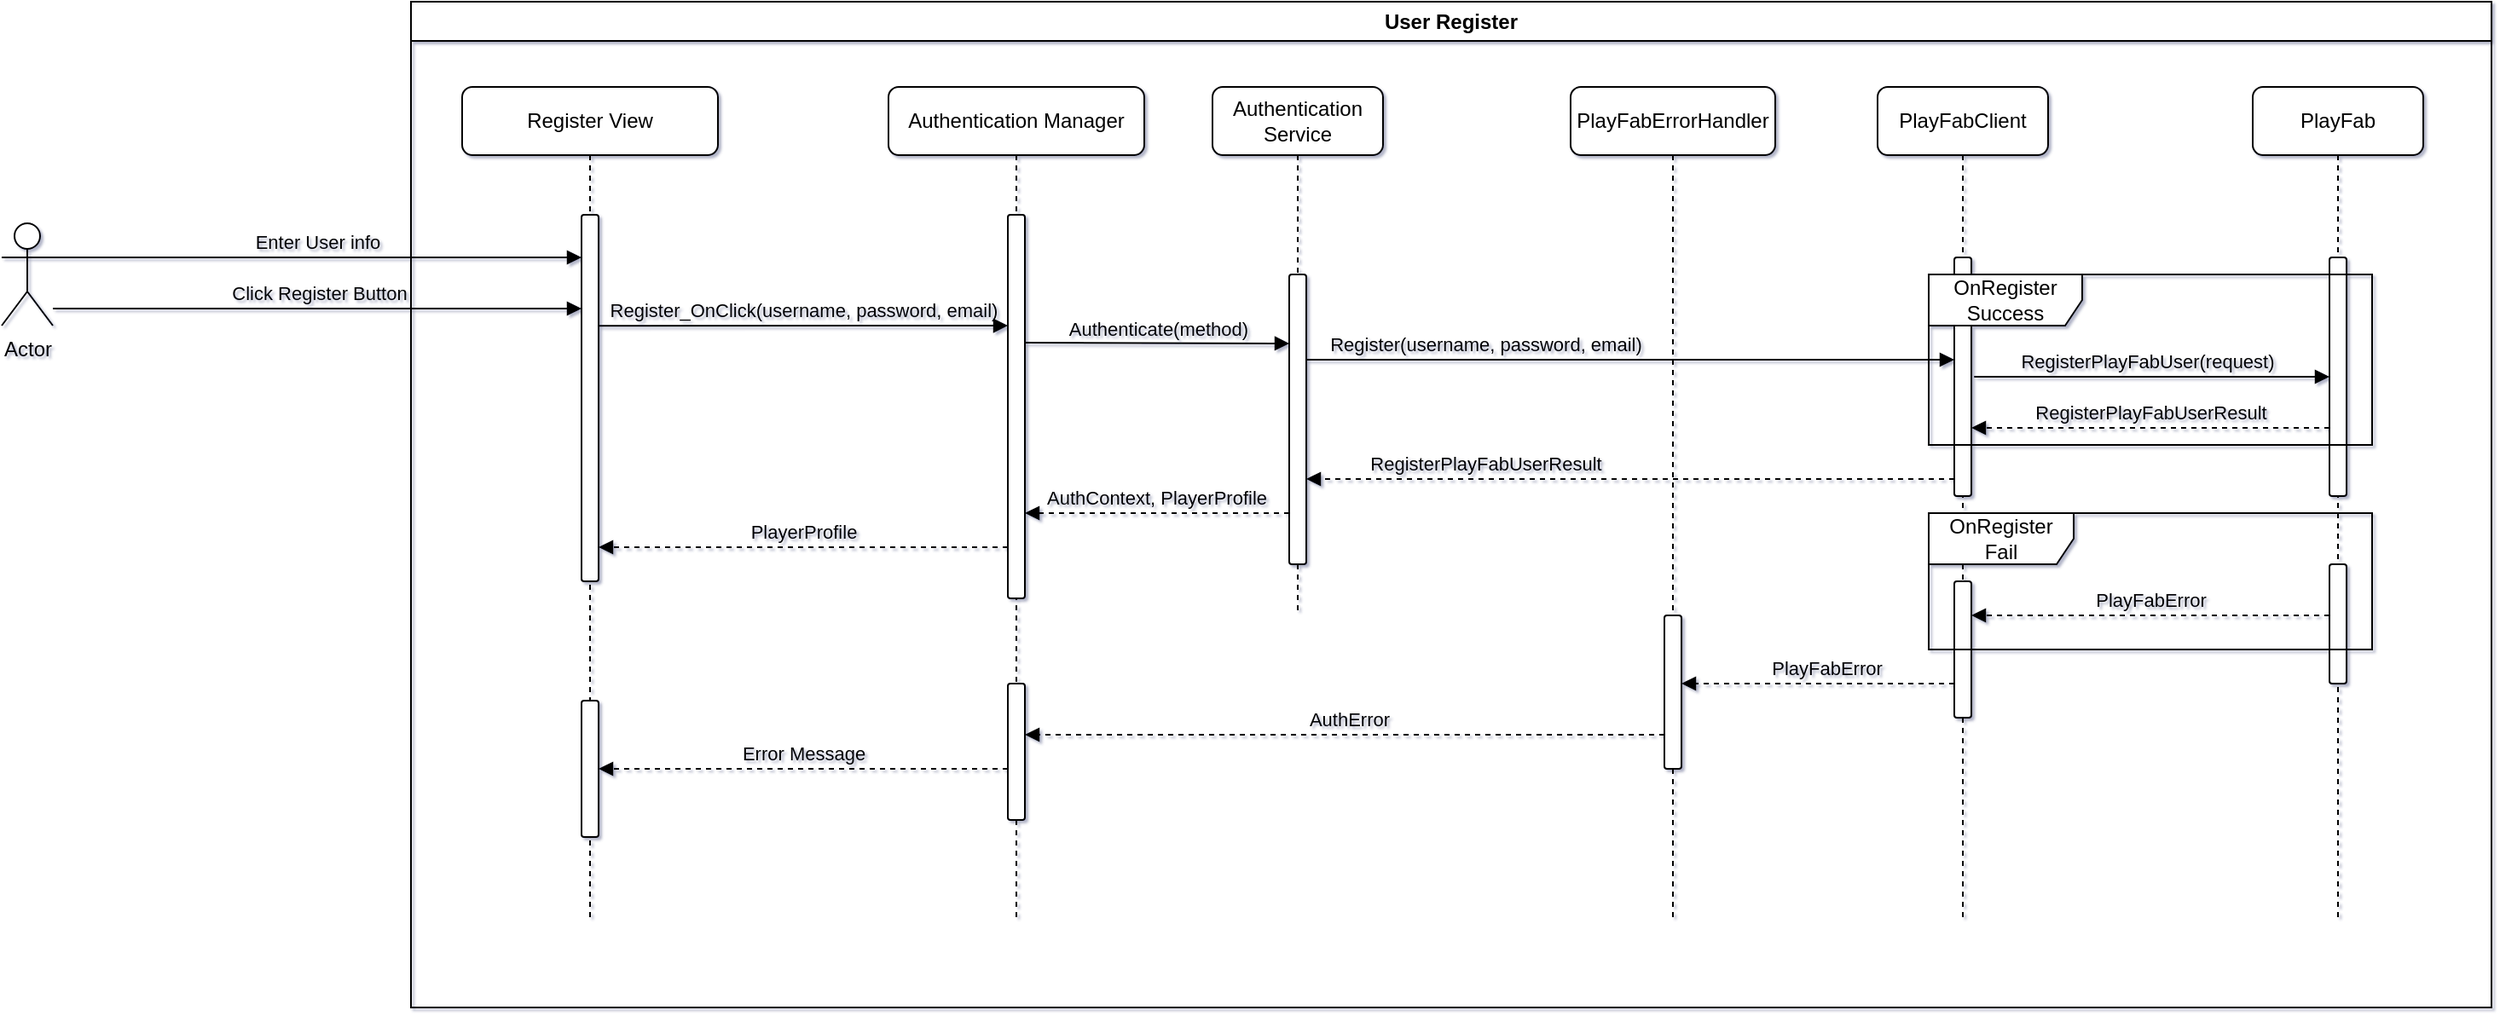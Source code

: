 <mxfile version="24.4.13" type="device" pages="3">
  <diagram id="C5RBs43oDa-KdzZeNtuy" name="Register">
    <mxGraphModel dx="2331" dy="1182" grid="1" gridSize="10" guides="1" tooltips="1" connect="1" arrows="1" fold="1" page="0" pageScale="1" pageWidth="827" pageHeight="1169" background="none" math="0" shadow="1">
      <root>
        <mxCell id="WIyWlLk6GJQsqaUBKTNV-0" />
        <mxCell id="WIyWlLk6GJQsqaUBKTNV-1" parent="WIyWlLk6GJQsqaUBKTNV-0" />
        <mxCell id="eWLW0DKjANRu85NP3hEd-13" value="Register View" style="shape=umlLifeline;perimeter=lifelinePerimeter;whiteSpace=wrap;html=1;container=0;dropTarget=0;collapsible=0;recursiveResize=0;outlineConnect=0;portConstraint=eastwest;newEdgeStyle={&quot;edgeStyle&quot;:&quot;elbowEdgeStyle&quot;,&quot;elbow&quot;:&quot;vertical&quot;,&quot;curved&quot;:0,&quot;rounded&quot;:0};labelBackgroundColor=none;rounded=1;glass=0;" parent="WIyWlLk6GJQsqaUBKTNV-1" vertex="1">
          <mxGeometry x="-310" y="30" width="150" height="490" as="geometry" />
        </mxCell>
        <mxCell id="eWLW0DKjANRu85NP3hEd-14" value="" style="html=1;points=[];perimeter=orthogonalPerimeter;outlineConnect=0;targetShapes=umlLifeline;portConstraint=eastwest;newEdgeStyle={&quot;edgeStyle&quot;:&quot;elbowEdgeStyle&quot;,&quot;elbow&quot;:&quot;vertical&quot;,&quot;curved&quot;:0,&quot;rounded&quot;:0};labelBackgroundColor=none;rounded=1;" parent="eWLW0DKjANRu85NP3hEd-13" vertex="1">
          <mxGeometry x="70" y="75" width="10" height="215" as="geometry" />
        </mxCell>
        <mxCell id="6FJY7qTMQ1HYPNhJQEil-0" value="User Register" style="swimlane;whiteSpace=wrap;html=1;" parent="WIyWlLk6GJQsqaUBKTNV-1" vertex="1">
          <mxGeometry x="-340" y="-20" width="1220" height="590" as="geometry" />
        </mxCell>
        <mxCell id="6FJY7qTMQ1HYPNhJQEil-6" value="Click Register Button" style="html=1;verticalAlign=bottom;endArrow=block;edgeStyle=elbowEdgeStyle;elbow=vertical;curved=0;rounded=1;labelBackgroundColor=none;fontColor=default;" parent="6FJY7qTMQ1HYPNhJQEil-0" source="6FJY7qTMQ1HYPNhJQEil-1" edge="1">
          <mxGeometry relative="1" as="geometry">
            <mxPoint x="-50" y="180" as="sourcePoint" />
            <Array as="points">
              <mxPoint x="110" y="180" />
            </Array>
            <mxPoint x="100" y="180.59" as="targetPoint" />
          </mxGeometry>
        </mxCell>
        <mxCell id="6FJY7qTMQ1HYPNhJQEil-7" value="Enter User info" style="html=1;verticalAlign=bottom;endArrow=block;edgeStyle=elbowEdgeStyle;elbow=vertical;curved=0;rounded=1;labelBackgroundColor=none;fontColor=default;exitX=1;exitY=0.333;exitDx=0;exitDy=0;exitPerimeter=0;" parent="6FJY7qTMQ1HYPNhJQEil-0" source="6FJY7qTMQ1HYPNhJQEil-1" edge="1">
          <mxGeometry relative="1" as="geometry">
            <mxPoint x="-190" y="151" as="sourcePoint" />
            <Array as="points">
              <mxPoint x="110" y="150" />
            </Array>
            <mxPoint x="100" y="150.59" as="targetPoint" />
          </mxGeometry>
        </mxCell>
        <mxCell id="eWLW0DKjANRu85NP3hEd-16" value="Register_OnClick(username, password, email)" style="html=1;verticalAlign=bottom;endArrow=block;edgeStyle=elbowEdgeStyle;elbow=vertical;curved=0;rounded=1;labelBackgroundColor=none;fontColor=default;" parent="6FJY7qTMQ1HYPNhJQEil-0" target="i07Y9Q9IVcWRk9iywD31-3" edge="1">
          <mxGeometry relative="1" as="geometry">
            <mxPoint x="110" y="190.12" as="sourcePoint" />
            <Array as="points" />
            <mxPoint x="330" y="190.12" as="targetPoint" />
          </mxGeometry>
        </mxCell>
        <mxCell id="eWLW0DKjANRu85NP3hEd-44" value="Error Message" style="html=1;verticalAlign=bottom;endArrow=block;edgeStyle=elbowEdgeStyle;elbow=vertical;curved=0;rounded=1;labelBackgroundColor=none;fontColor=default;dashed=1;" parent="6FJY7qTMQ1HYPNhJQEil-0" source="hauwbxo6wyQg0NGbvwxD-0" edge="1">
          <mxGeometry relative="1" as="geometry">
            <mxPoint x="330" y="450" as="sourcePoint" />
            <Array as="points" />
            <mxPoint x="110" y="450" as="targetPoint" />
            <mxPoint as="offset" />
          </mxGeometry>
        </mxCell>
        <mxCell id="eWLW0DKjANRu85NP3hEd-43" value="PlayerProfile" style="html=1;verticalAlign=bottom;endArrow=block;edgeStyle=elbowEdgeStyle;elbow=vertical;curved=0;rounded=1;labelBackgroundColor=none;fontColor=default;dashed=1;" parent="6FJY7qTMQ1HYPNhJQEil-0" source="i07Y9Q9IVcWRk9iywD31-3" edge="1">
          <mxGeometry relative="1" as="geometry">
            <mxPoint x="330" y="320" as="sourcePoint" />
            <Array as="points">
              <mxPoint x="200" y="320" />
            </Array>
            <mxPoint x="110" y="320.5" as="targetPoint" />
          </mxGeometry>
        </mxCell>
        <mxCell id="i07Y9Q9IVcWRk9iywD31-2" value="Authentication Manager" style="shape=umlLifeline;perimeter=lifelinePerimeter;whiteSpace=wrap;html=1;container=0;dropTarget=0;collapsible=0;recursiveResize=0;outlineConnect=0;portConstraint=eastwest;newEdgeStyle={&quot;edgeStyle&quot;:&quot;elbowEdgeStyle&quot;,&quot;elbow&quot;:&quot;vertical&quot;,&quot;curved&quot;:0,&quot;rounded&quot;:0};labelBackgroundColor=none;rounded=1;glass=0;" parent="6FJY7qTMQ1HYPNhJQEil-0" vertex="1">
          <mxGeometry x="280" y="50" width="150" height="490" as="geometry" />
        </mxCell>
        <mxCell id="i07Y9Q9IVcWRk9iywD31-3" value="" style="html=1;points=[];perimeter=orthogonalPerimeter;outlineConnect=0;targetShapes=umlLifeline;portConstraint=eastwest;newEdgeStyle={&quot;edgeStyle&quot;:&quot;elbowEdgeStyle&quot;,&quot;elbow&quot;:&quot;vertical&quot;,&quot;curved&quot;:0,&quot;rounded&quot;:0};labelBackgroundColor=none;rounded=1;" parent="i07Y9Q9IVcWRk9iywD31-2" vertex="1">
          <mxGeometry x="70" y="75" width="10" height="225" as="geometry" />
        </mxCell>
        <mxCell id="hauwbxo6wyQg0NGbvwxD-0" value="" style="html=1;points=[];perimeter=orthogonalPerimeter;outlineConnect=0;targetShapes=umlLifeline;portConstraint=eastwest;newEdgeStyle={&quot;edgeStyle&quot;:&quot;elbowEdgeStyle&quot;,&quot;elbow&quot;:&quot;vertical&quot;,&quot;curved&quot;:0,&quot;rounded&quot;:0};labelBackgroundColor=none;rounded=1;" vertex="1" parent="i07Y9Q9IVcWRk9iywD31-2">
          <mxGeometry x="70" y="350" width="10" height="80" as="geometry" />
        </mxCell>
        <mxCell id="i07Y9Q9IVcWRk9iywD31-6" value="Authentication Service" style="shape=umlLifeline;perimeter=lifelinePerimeter;whiteSpace=wrap;html=1;container=0;dropTarget=0;collapsible=0;recursiveResize=0;outlineConnect=0;portConstraint=eastwest;newEdgeStyle={&quot;edgeStyle&quot;:&quot;elbowEdgeStyle&quot;,&quot;elbow&quot;:&quot;vertical&quot;,&quot;curved&quot;:0,&quot;rounded&quot;:0};labelBackgroundColor=none;rounded=1;" parent="6FJY7qTMQ1HYPNhJQEil-0" vertex="1">
          <mxGeometry x="470" y="50" width="100" height="310" as="geometry" />
        </mxCell>
        <mxCell id="i07Y9Q9IVcWRk9iywD31-7" value="" style="html=1;points=[];perimeter=orthogonalPerimeter;outlineConnect=0;targetShapes=umlLifeline;portConstraint=eastwest;newEdgeStyle={&quot;edgeStyle&quot;:&quot;elbowEdgeStyle&quot;,&quot;elbow&quot;:&quot;vertical&quot;,&quot;curved&quot;:0,&quot;rounded&quot;:0};labelBackgroundColor=none;rounded=1;" parent="i07Y9Q9IVcWRk9iywD31-6" vertex="1">
          <mxGeometry x="45" y="110" width="10" height="170" as="geometry" />
        </mxCell>
        <mxCell id="i07Y9Q9IVcWRk9iywD31-10" value="AuthContext, PlayerProfile" style="html=1;verticalAlign=bottom;endArrow=block;edgeStyle=elbowEdgeStyle;elbow=vertical;curved=0;rounded=1;labelBackgroundColor=none;fontColor=default;dashed=1;" parent="6FJY7qTMQ1HYPNhJQEil-0" edge="1">
          <mxGeometry relative="1" as="geometry">
            <mxPoint x="515" y="300" as="sourcePoint" />
            <Array as="points">
              <mxPoint x="450" y="300" />
            </Array>
            <mxPoint x="360" y="300.5" as="targetPoint" />
          </mxGeometry>
        </mxCell>
        <mxCell id="eWLW0DKjANRu85NP3hEd-17" value="PlayFabClient" style="shape=umlLifeline;perimeter=lifelinePerimeter;whiteSpace=wrap;html=1;container=0;dropTarget=0;collapsible=0;recursiveResize=0;outlineConnect=0;portConstraint=eastwest;newEdgeStyle={&quot;edgeStyle&quot;:&quot;elbowEdgeStyle&quot;,&quot;elbow&quot;:&quot;vertical&quot;,&quot;curved&quot;:0,&quot;rounded&quot;:0};labelBackgroundColor=none;rounded=1;" parent="6FJY7qTMQ1HYPNhJQEil-0" vertex="1">
          <mxGeometry x="860" y="50" width="100" height="490" as="geometry" />
        </mxCell>
        <mxCell id="eWLW0DKjANRu85NP3hEd-18" value="" style="html=1;points=[];perimeter=orthogonalPerimeter;outlineConnect=0;targetShapes=umlLifeline;portConstraint=eastwest;newEdgeStyle={&quot;edgeStyle&quot;:&quot;elbowEdgeStyle&quot;,&quot;elbow&quot;:&quot;vertical&quot;,&quot;curved&quot;:0,&quot;rounded&quot;:0};labelBackgroundColor=none;rounded=1;" parent="eWLW0DKjANRu85NP3hEd-17" vertex="1">
          <mxGeometry x="45" y="100" width="10" height="140" as="geometry" />
        </mxCell>
        <mxCell id="hauwbxo6wyQg0NGbvwxD-3" value="" style="html=1;points=[];perimeter=orthogonalPerimeter;outlineConnect=0;targetShapes=umlLifeline;portConstraint=eastwest;newEdgeStyle={&quot;edgeStyle&quot;:&quot;elbowEdgeStyle&quot;,&quot;elbow&quot;:&quot;vertical&quot;,&quot;curved&quot;:0,&quot;rounded&quot;:0};labelBackgroundColor=none;rounded=1;" vertex="1" parent="eWLW0DKjANRu85NP3hEd-17">
          <mxGeometry x="45" y="290" width="10" height="80" as="geometry" />
        </mxCell>
        <mxCell id="eWLW0DKjANRu85NP3hEd-21" value="PlayFab" style="shape=umlLifeline;perimeter=lifelinePerimeter;whiteSpace=wrap;html=1;container=0;dropTarget=0;collapsible=0;recursiveResize=0;outlineConnect=0;portConstraint=eastwest;newEdgeStyle={&quot;edgeStyle&quot;:&quot;elbowEdgeStyle&quot;,&quot;elbow&quot;:&quot;vertical&quot;,&quot;curved&quot;:0,&quot;rounded&quot;:0};labelBackgroundColor=none;rounded=1;" parent="6FJY7qTMQ1HYPNhJQEil-0" vertex="1">
          <mxGeometry x="1080" y="50" width="100" height="490" as="geometry" />
        </mxCell>
        <mxCell id="eWLW0DKjANRu85NP3hEd-22" value="" style="html=1;points=[];perimeter=orthogonalPerimeter;outlineConnect=0;targetShapes=umlLifeline;portConstraint=eastwest;newEdgeStyle={&quot;edgeStyle&quot;:&quot;elbowEdgeStyle&quot;,&quot;elbow&quot;:&quot;vertical&quot;,&quot;curved&quot;:0,&quot;rounded&quot;:0};labelBackgroundColor=none;rounded=1;" parent="eWLW0DKjANRu85NP3hEd-21" vertex="1">
          <mxGeometry x="45" y="100" width="10" height="140" as="geometry" />
        </mxCell>
        <mxCell id="hauwbxo6wyQg0NGbvwxD-4" value="" style="html=1;points=[];perimeter=orthogonalPerimeter;outlineConnect=0;targetShapes=umlLifeline;portConstraint=eastwest;newEdgeStyle={&quot;edgeStyle&quot;:&quot;elbowEdgeStyle&quot;,&quot;elbow&quot;:&quot;vertical&quot;,&quot;curved&quot;:0,&quot;rounded&quot;:0};labelBackgroundColor=none;rounded=1;" vertex="1" parent="eWLW0DKjANRu85NP3hEd-21">
          <mxGeometry x="45" y="280" width="10" height="70" as="geometry" />
        </mxCell>
        <mxCell id="eWLW0DKjANRu85NP3hEd-23" value="RegisterPlayFabUser(request)" style="html=1;verticalAlign=bottom;endArrow=block;edgeStyle=elbowEdgeStyle;elbow=vertical;curved=0;rounded=1;labelBackgroundColor=none;fontColor=default;" parent="6FJY7qTMQ1HYPNhJQEil-0" target="eWLW0DKjANRu85NP3hEd-22" edge="1">
          <mxGeometry relative="1" as="geometry">
            <mxPoint x="920" y="220" as="sourcePoint" />
            <Array as="points">
              <mxPoint x="915" y="220" />
            </Array>
            <mxPoint x="1110" y="219.5" as="targetPoint" />
          </mxGeometry>
        </mxCell>
        <mxCell id="eWLW0DKjANRu85NP3hEd-25" value="OnRegister Success" style="shape=umlFrame;whiteSpace=wrap;html=1;pointerEvents=0;labelBackgroundColor=none;rounded=1;width=90;height=30;" parent="6FJY7qTMQ1HYPNhJQEil-0" vertex="1">
          <mxGeometry x="890" y="160" width="260" height="100" as="geometry" />
        </mxCell>
        <mxCell id="eWLW0DKjANRu85NP3hEd-27" value="RegisterPlayFabUserResult" style="html=1;verticalAlign=bottom;endArrow=block;edgeStyle=elbowEdgeStyle;elbow=vertical;curved=0;rounded=1;labelBackgroundColor=none;fontColor=default;dashed=1;" parent="6FJY7qTMQ1HYPNhJQEil-0" edge="1">
          <mxGeometry relative="1" as="geometry">
            <mxPoint x="1125" y="250" as="sourcePoint" />
            <Array as="points" />
            <mxPoint x="915" y="250" as="targetPoint" />
            <mxPoint as="offset" />
          </mxGeometry>
        </mxCell>
        <mxCell id="eWLW0DKjANRu85NP3hEd-29" value="PlayFabErrorHandler" style="shape=umlLifeline;perimeter=lifelinePerimeter;whiteSpace=wrap;html=1;container=0;dropTarget=0;collapsible=0;recursiveResize=0;outlineConnect=0;portConstraint=eastwest;newEdgeStyle={&quot;edgeStyle&quot;:&quot;elbowEdgeStyle&quot;,&quot;elbow&quot;:&quot;vertical&quot;,&quot;curved&quot;:0,&quot;rounded&quot;:0};labelBackgroundColor=none;rounded=1;" parent="6FJY7qTMQ1HYPNhJQEil-0" vertex="1">
          <mxGeometry x="680" y="50" width="120" height="490" as="geometry" />
        </mxCell>
        <mxCell id="eWLW0DKjANRu85NP3hEd-37" value="" style="html=1;points=[];perimeter=orthogonalPerimeter;outlineConnect=0;targetShapes=umlLifeline;portConstraint=eastwest;newEdgeStyle={&quot;edgeStyle&quot;:&quot;elbowEdgeStyle&quot;,&quot;elbow&quot;:&quot;vertical&quot;,&quot;curved&quot;:0,&quot;rounded&quot;:0};labelBackgroundColor=none;rounded=1;" parent="eWLW0DKjANRu85NP3hEd-29" vertex="1">
          <mxGeometry x="55" y="310" width="10" height="90" as="geometry" />
        </mxCell>
        <mxCell id="eWLW0DKjANRu85NP3hEd-32" value="PlayFabError" style="html=1;verticalAlign=bottom;endArrow=block;edgeStyle=elbowEdgeStyle;elbow=vertical;curved=0;rounded=1;labelBackgroundColor=none;fontColor=default;dashed=1;" parent="6FJY7qTMQ1HYPNhJQEil-0" edge="1">
          <mxGeometry relative="1" as="geometry">
            <mxPoint x="1125" y="360" as="sourcePoint" />
            <Array as="points" />
            <mxPoint x="915" y="360" as="targetPoint" />
            <mxPoint as="offset" />
          </mxGeometry>
        </mxCell>
        <mxCell id="eWLW0DKjANRu85NP3hEd-34" value="PlayFabError" style="html=1;verticalAlign=bottom;endArrow=block;edgeStyle=elbowEdgeStyle;elbow=vertical;curved=0;rounded=1;labelBackgroundColor=none;fontColor=default;dashed=1;" parent="6FJY7qTMQ1HYPNhJQEil-0" edge="1">
          <mxGeometry x="-0.062" relative="1" as="geometry">
            <mxPoint x="905" y="400" as="sourcePoint" />
            <Array as="points">
              <mxPoint x="830" y="400" />
            </Array>
            <mxPoint x="745" y="400" as="targetPoint" />
            <mxPoint as="offset" />
          </mxGeometry>
        </mxCell>
        <mxCell id="eWLW0DKjANRu85NP3hEd-35" value="AuthError" style="html=1;verticalAlign=bottom;endArrow=block;edgeStyle=elbowEdgeStyle;elbow=vertical;curved=0;rounded=1;labelBackgroundColor=none;fontColor=default;dashed=1;" parent="6FJY7qTMQ1HYPNhJQEil-0" source="eWLW0DKjANRu85NP3hEd-37" target="hauwbxo6wyQg0NGbvwxD-0" edge="1">
          <mxGeometry x="-0.013" relative="1" as="geometry">
            <mxPoint x="665" y="430" as="sourcePoint" />
            <Array as="points">
              <mxPoint x="550" y="430" />
            </Array>
            <mxPoint x="380" y="440" as="targetPoint" />
            <mxPoint as="offset" />
          </mxGeometry>
        </mxCell>
        <mxCell id="eWLW0DKjANRu85NP3hEd-36" value="RegisterPlayFabUserResult" style="html=1;verticalAlign=bottom;endArrow=block;edgeStyle=elbowEdgeStyle;elbow=vertical;curved=0;rounded=1;labelBackgroundColor=none;fontColor=default;dashed=1;" parent="6FJY7qTMQ1HYPNhJQEil-0" source="eWLW0DKjANRu85NP3hEd-18" edge="1">
          <mxGeometry x="0.447" relative="1" as="geometry">
            <mxPoint x="835" y="280" as="sourcePoint" />
            <Array as="points" />
            <mxPoint x="525" y="280" as="targetPoint" />
            <mxPoint as="offset" />
          </mxGeometry>
        </mxCell>
        <mxCell id="eWLW0DKjANRu85NP3hEd-41" value="OnRegister Fail" style="shape=umlFrame;whiteSpace=wrap;html=1;pointerEvents=0;labelBackgroundColor=none;rounded=1;width=85;height=30;" parent="6FJY7qTMQ1HYPNhJQEil-0" vertex="1">
          <mxGeometry x="890" y="300" width="260" height="80" as="geometry" />
        </mxCell>
        <mxCell id="i07Y9Q9IVcWRk9iywD31-8" value="Authenticate(method&lt;span style=&quot;background-color: initial;&quot;&gt;)&lt;/span&gt;" style="html=1;verticalAlign=bottom;endArrow=block;edgeStyle=elbowEdgeStyle;elbow=vertical;curved=0;rounded=1;labelBackgroundColor=none;fontColor=default;" parent="6FJY7qTMQ1HYPNhJQEil-0" edge="1">
          <mxGeometry relative="1" as="geometry">
            <mxPoint x="360" y="200" as="sourcePoint" />
            <Array as="points">
              <mxPoint x="440" y="200.5" />
            </Array>
            <mxPoint x="515" y="200" as="targetPoint" />
          </mxGeometry>
        </mxCell>
        <mxCell id="eWLW0DKjANRu85NP3hEd-20" value="Register(username, password, email&lt;span style=&quot;background-color: initial;&quot;&gt;)&lt;/span&gt;" style="html=1;verticalAlign=bottom;endArrow=block;edgeStyle=elbowEdgeStyle;elbow=vertical;curved=0;rounded=1;labelBackgroundColor=none;fontColor=default;jumpStyle=none;" parent="6FJY7qTMQ1HYPNhJQEil-0" edge="1">
          <mxGeometry x="-0.447" relative="1" as="geometry">
            <mxPoint x="525" y="210" as="sourcePoint" />
            <Array as="points">
              <mxPoint x="600" y="210" />
            </Array>
            <mxPoint x="905" y="210" as="targetPoint" />
            <mxPoint as="offset" />
          </mxGeometry>
        </mxCell>
        <mxCell id="PeBvlrWkLu78yxdczTj9-2" value="" style="html=1;points=[];perimeter=orthogonalPerimeter;outlineConnect=0;targetShapes=umlLifeline;portConstraint=eastwest;newEdgeStyle={&quot;edgeStyle&quot;:&quot;elbowEdgeStyle&quot;,&quot;elbow&quot;:&quot;vertical&quot;,&quot;curved&quot;:0,&quot;rounded&quot;:0};labelBackgroundColor=none;rounded=1;" parent="6FJY7qTMQ1HYPNhJQEil-0" vertex="1">
          <mxGeometry x="100" y="410" width="10" height="80" as="geometry" />
        </mxCell>
        <mxCell id="6FJY7qTMQ1HYPNhJQEil-1" value="Actor" style="shape=umlActor;verticalLabelPosition=bottom;verticalAlign=top;html=1;outlineConnect=0;" parent="WIyWlLk6GJQsqaUBKTNV-1" vertex="1">
          <mxGeometry x="-580" y="110" width="30" height="60" as="geometry" />
        </mxCell>
      </root>
    </mxGraphModel>
  </diagram>
  <diagram id="2zPq-JnPETkkiSN4lSlv" name="Login">
    <mxGraphModel dx="2151" dy="1765" grid="1" gridSize="10" guides="1" tooltips="1" connect="1" arrows="1" fold="1" page="1" pageScale="1" pageWidth="850" pageHeight="1100" math="0" shadow="1">
      <root>
        <mxCell id="0" />
        <mxCell id="1" parent="0" />
        <mxCell id="9pFvlmLkTShVl_0i6Fsn-1" value="Authentication Manager" style="shape=umlLifeline;perimeter=lifelinePerimeter;whiteSpace=wrap;html=1;container=0;dropTarget=0;collapsible=0;recursiveResize=0;outlineConnect=0;portConstraint=eastwest;newEdgeStyle={&quot;edgeStyle&quot;:&quot;elbowEdgeStyle&quot;,&quot;elbow&quot;:&quot;vertical&quot;,&quot;curved&quot;:0,&quot;rounded&quot;:0};labelBackgroundColor=none;rounded=1;glass=0;" parent="1" vertex="1">
          <mxGeometry x="-80" y="30" width="150" height="490" as="geometry" />
        </mxCell>
        <mxCell id="9pFvlmLkTShVl_0i6Fsn-2" value="" style="html=1;points=[];perimeter=orthogonalPerimeter;outlineConnect=0;targetShapes=umlLifeline;portConstraint=eastwest;newEdgeStyle={&quot;edgeStyle&quot;:&quot;elbowEdgeStyle&quot;,&quot;elbow&quot;:&quot;vertical&quot;,&quot;curved&quot;:0,&quot;rounded&quot;:0};labelBackgroundColor=none;rounded=1;" parent="9pFvlmLkTShVl_0i6Fsn-1" vertex="1">
          <mxGeometry x="70" y="110" width="10" height="60" as="geometry" />
        </mxCell>
        <mxCell id="rTRFzyeFK-QftKqD75oZ-7" value="" style="html=1;points=[];perimeter=orthogonalPerimeter;outlineConnect=0;targetShapes=umlLifeline;portConstraint=eastwest;newEdgeStyle={&quot;edgeStyle&quot;:&quot;elbowEdgeStyle&quot;,&quot;elbow&quot;:&quot;vertical&quot;,&quot;curved&quot;:0,&quot;rounded&quot;:0};labelBackgroundColor=none;rounded=1;" vertex="1" parent="9pFvlmLkTShVl_0i6Fsn-1">
          <mxGeometry x="70" y="370" width="10" height="60" as="geometry" />
        </mxCell>
        <mxCell id="9pFvlmLkTShVl_0i6Fsn-3" value="Authentication Service" style="shape=umlLifeline;perimeter=lifelinePerimeter;whiteSpace=wrap;html=1;container=0;dropTarget=0;collapsible=0;recursiveResize=0;outlineConnect=0;portConstraint=eastwest;newEdgeStyle={&quot;edgeStyle&quot;:&quot;elbowEdgeStyle&quot;,&quot;elbow&quot;:&quot;vertical&quot;,&quot;curved&quot;:0,&quot;rounded&quot;:0};labelBackgroundColor=none;rounded=1;" parent="1" vertex="1">
          <mxGeometry x="110" y="30" width="100" height="310" as="geometry" />
        </mxCell>
        <mxCell id="9pFvlmLkTShVl_0i6Fsn-4" value="" style="html=1;points=[];perimeter=orthogonalPerimeter;outlineConnect=0;targetShapes=umlLifeline;portConstraint=eastwest;newEdgeStyle={&quot;edgeStyle&quot;:&quot;elbowEdgeStyle&quot;,&quot;elbow&quot;:&quot;vertical&quot;,&quot;curved&quot;:0,&quot;rounded&quot;:0};labelBackgroundColor=none;rounded=1;" parent="9pFvlmLkTShVl_0i6Fsn-3" vertex="1">
          <mxGeometry x="45" y="130" width="10" height="50" as="geometry" />
        </mxCell>
        <mxCell id="rTRFzyeFK-QftKqD75oZ-9" value="" style="html=1;points=[];perimeter=orthogonalPerimeter;outlineConnect=0;targetShapes=umlLifeline;portConstraint=eastwest;newEdgeStyle={&quot;edgeStyle&quot;:&quot;elbowEdgeStyle&quot;,&quot;elbow&quot;:&quot;vertical&quot;,&quot;curved&quot;:0,&quot;rounded&quot;:0};labelBackgroundColor=none;rounded=1;" vertex="1" parent="9pFvlmLkTShVl_0i6Fsn-3">
          <mxGeometry x="45" y="210" width="10" height="50" as="geometry" />
        </mxCell>
        <mxCell id="9pFvlmLkTShVl_0i6Fsn-5" value="AuthContext, PlayerProfile" style="html=1;verticalAlign=bottom;endArrow=block;edgeStyle=elbowEdgeStyle;elbow=vertical;curved=0;rounded=1;labelBackgroundColor=none;fontColor=default;dashed=1;" parent="1" edge="1">
          <mxGeometry relative="1" as="geometry">
            <mxPoint x="155" y="280" as="sourcePoint" />
            <Array as="points">
              <mxPoint x="90" y="280" />
            </Array>
            <mxPoint y="280.5" as="targetPoint" />
          </mxGeometry>
        </mxCell>
        <mxCell id="9pFvlmLkTShVl_0i6Fsn-6" value="Login View" style="shape=umlLifeline;perimeter=lifelinePerimeter;whiteSpace=wrap;html=1;container=0;dropTarget=0;collapsible=0;recursiveResize=0;outlineConnect=0;portConstraint=eastwest;newEdgeStyle={&quot;edgeStyle&quot;:&quot;elbowEdgeStyle&quot;,&quot;elbow&quot;:&quot;vertical&quot;,&quot;curved&quot;:0,&quot;rounded&quot;:0};labelBackgroundColor=none;rounded=1;glass=0;" parent="1" vertex="1">
          <mxGeometry x="-310" y="30" width="150" height="490" as="geometry" />
        </mxCell>
        <mxCell id="9pFvlmLkTShVl_0i6Fsn-7" value="" style="html=1;points=[];perimeter=orthogonalPerimeter;outlineConnect=0;targetShapes=umlLifeline;portConstraint=eastwest;newEdgeStyle={&quot;edgeStyle&quot;:&quot;elbowEdgeStyle&quot;,&quot;elbow&quot;:&quot;vertical&quot;,&quot;curved&quot;:0,&quot;rounded&quot;:0};labelBackgroundColor=none;rounded=1;" parent="9pFvlmLkTShVl_0i6Fsn-6" vertex="1">
          <mxGeometry x="70" y="75" width="10" height="85" as="geometry" />
        </mxCell>
        <mxCell id="9pFvlmLkTShVl_0i6Fsn-8" value="PlayFabClient" style="shape=umlLifeline;perimeter=lifelinePerimeter;whiteSpace=wrap;html=1;container=0;dropTarget=0;collapsible=0;recursiveResize=0;outlineConnect=0;portConstraint=eastwest;newEdgeStyle={&quot;edgeStyle&quot;:&quot;elbowEdgeStyle&quot;,&quot;elbow&quot;:&quot;vertical&quot;,&quot;curved&quot;:0,&quot;rounded&quot;:0};labelBackgroundColor=none;rounded=1;" parent="1" vertex="1">
          <mxGeometry x="500" y="30" width="100" height="490" as="geometry" />
        </mxCell>
        <mxCell id="9pFvlmLkTShVl_0i6Fsn-9" value="" style="html=1;points=[];perimeter=orthogonalPerimeter;outlineConnect=0;targetShapes=umlLifeline;portConstraint=eastwest;newEdgeStyle={&quot;edgeStyle&quot;:&quot;elbowEdgeStyle&quot;,&quot;elbow&quot;:&quot;vertical&quot;,&quot;curved&quot;:0,&quot;rounded&quot;:0};labelBackgroundColor=none;rounded=1;" parent="9pFvlmLkTShVl_0i6Fsn-8" vertex="1">
          <mxGeometry x="45" y="100" width="10" height="140" as="geometry" />
        </mxCell>
        <mxCell id="rTRFzyeFK-QftKqD75oZ-10" value="" style="html=1;points=[];perimeter=orthogonalPerimeter;outlineConnect=0;targetShapes=umlLifeline;portConstraint=eastwest;newEdgeStyle={&quot;edgeStyle&quot;:&quot;elbowEdgeStyle&quot;,&quot;elbow&quot;:&quot;vertical&quot;,&quot;curved&quot;:0,&quot;rounded&quot;:0};labelBackgroundColor=none;rounded=1;" vertex="1" parent="9pFvlmLkTShVl_0i6Fsn-8">
          <mxGeometry x="45" y="250" width="10" height="110" as="geometry" />
        </mxCell>
        <mxCell id="9pFvlmLkTShVl_0i6Fsn-10" value="PlayFab" style="shape=umlLifeline;perimeter=lifelinePerimeter;whiteSpace=wrap;html=1;container=0;dropTarget=0;collapsible=0;recursiveResize=0;outlineConnect=0;portConstraint=eastwest;newEdgeStyle={&quot;edgeStyle&quot;:&quot;elbowEdgeStyle&quot;,&quot;elbow&quot;:&quot;vertical&quot;,&quot;curved&quot;:0,&quot;rounded&quot;:0};labelBackgroundColor=none;rounded=1;" parent="1" vertex="1">
          <mxGeometry x="720" y="30" width="100" height="490" as="geometry" />
        </mxCell>
        <mxCell id="9pFvlmLkTShVl_0i6Fsn-11" value="" style="html=1;points=[];perimeter=orthogonalPerimeter;outlineConnect=0;targetShapes=umlLifeline;portConstraint=eastwest;newEdgeStyle={&quot;edgeStyle&quot;:&quot;elbowEdgeStyle&quot;,&quot;elbow&quot;:&quot;vertical&quot;,&quot;curved&quot;:0,&quot;rounded&quot;:0};labelBackgroundColor=none;rounded=1;" parent="9pFvlmLkTShVl_0i6Fsn-10" vertex="1">
          <mxGeometry x="45" y="100" width="10" height="140" as="geometry" />
        </mxCell>
        <mxCell id="9pFvlmLkTShVl_0i6Fsn-12" value="LoginWithXXX" style="html=1;verticalAlign=bottom;endArrow=block;edgeStyle=elbowEdgeStyle;elbow=vertical;curved=0;rounded=1;labelBackgroundColor=none;fontColor=default;" parent="1" target="9pFvlmLkTShVl_0i6Fsn-11" edge="1">
          <mxGeometry relative="1" as="geometry">
            <mxPoint x="560" y="200" as="sourcePoint" />
            <Array as="points">
              <mxPoint x="555" y="200" />
            </Array>
            <mxPoint x="750" y="199.5" as="targetPoint" />
          </mxGeometry>
        </mxCell>
        <mxCell id="9pFvlmLkTShVl_0i6Fsn-13" value="OnLoginSuccess" style="shape=umlFrame;whiteSpace=wrap;html=1;pointerEvents=0;labelBackgroundColor=none;rounded=1;width=110;height=30;" parent="1" vertex="1">
          <mxGeometry x="530" y="140" width="260" height="100" as="geometry" />
        </mxCell>
        <mxCell id="9pFvlmLkTShVl_0i6Fsn-14" value="LoginResult" style="html=1;verticalAlign=bottom;endArrow=block;edgeStyle=elbowEdgeStyle;elbow=vertical;curved=0;rounded=1;labelBackgroundColor=none;fontColor=default;dashed=1;" parent="1" edge="1">
          <mxGeometry relative="1" as="geometry">
            <mxPoint x="765" y="230" as="sourcePoint" />
            <Array as="points" />
            <mxPoint x="555" y="230" as="targetPoint" />
            <mxPoint as="offset" />
          </mxGeometry>
        </mxCell>
        <mxCell id="9pFvlmLkTShVl_0i6Fsn-15" value="PlayFabErrorHandler" style="shape=umlLifeline;perimeter=lifelinePerimeter;whiteSpace=wrap;html=1;container=0;dropTarget=0;collapsible=0;recursiveResize=0;outlineConnect=0;portConstraint=eastwest;newEdgeStyle={&quot;edgeStyle&quot;:&quot;elbowEdgeStyle&quot;,&quot;elbow&quot;:&quot;vertical&quot;,&quot;curved&quot;:0,&quot;rounded&quot;:0};labelBackgroundColor=none;rounded=1;" parent="1" vertex="1">
          <mxGeometry x="320" y="30" width="120" height="490" as="geometry" />
        </mxCell>
        <mxCell id="9pFvlmLkTShVl_0i6Fsn-16" value="" style="html=1;points=[];perimeter=orthogonalPerimeter;outlineConnect=0;targetShapes=umlLifeline;portConstraint=eastwest;newEdgeStyle={&quot;edgeStyle&quot;:&quot;elbowEdgeStyle&quot;,&quot;elbow&quot;:&quot;vertical&quot;,&quot;curved&quot;:0,&quot;rounded&quot;:0};labelBackgroundColor=none;rounded=1;" parent="9pFvlmLkTShVl_0i6Fsn-15" vertex="1">
          <mxGeometry x="55" y="320" width="10" height="80" as="geometry" />
        </mxCell>
        <mxCell id="9pFvlmLkTShVl_0i6Fsn-17" value="PlayFabError" style="html=1;verticalAlign=bottom;endArrow=block;edgeStyle=elbowEdgeStyle;elbow=vertical;curved=0;rounded=1;labelBackgroundColor=none;fontColor=default;dashed=1;" parent="1" edge="1">
          <mxGeometry relative="1" as="geometry">
            <mxPoint x="765" y="340" as="sourcePoint" />
            <Array as="points" />
            <mxPoint x="555" y="340" as="targetPoint" />
            <mxPoint as="offset" />
          </mxGeometry>
        </mxCell>
        <mxCell id="9pFvlmLkTShVl_0i6Fsn-18" value="PlayFabError" style="html=1;verticalAlign=bottom;endArrow=block;edgeStyle=elbowEdgeStyle;elbow=vertical;curved=0;rounded=1;labelBackgroundColor=none;fontColor=default;dashed=1;" parent="1" edge="1">
          <mxGeometry x="-0.062" relative="1" as="geometry">
            <mxPoint x="545" y="380" as="sourcePoint" />
            <Array as="points">
              <mxPoint x="470" y="380" />
            </Array>
            <mxPoint x="385" y="380" as="targetPoint" />
            <mxPoint as="offset" />
          </mxGeometry>
        </mxCell>
        <mxCell id="9pFvlmLkTShVl_0i6Fsn-20" value="LoginResult" style="html=1;verticalAlign=bottom;endArrow=block;edgeStyle=elbowEdgeStyle;elbow=vertical;curved=0;rounded=1;labelBackgroundColor=none;fontColor=default;dashed=1;" parent="1" source="9pFvlmLkTShVl_0i6Fsn-9" edge="1">
          <mxGeometry x="0.447" relative="1" as="geometry">
            <mxPoint x="475" y="260" as="sourcePoint" />
            <Array as="points" />
            <mxPoint x="165" y="260" as="targetPoint" />
            <mxPoint as="offset" />
          </mxGeometry>
        </mxCell>
        <mxCell id="9pFvlmLkTShVl_0i6Fsn-21" value="OnLoginFail" style="shape=umlFrame;whiteSpace=wrap;html=1;pointerEvents=0;labelBackgroundColor=none;rounded=1;width=85;height=30;" parent="1" vertex="1">
          <mxGeometry x="530" y="280" width="260" height="80" as="geometry" />
        </mxCell>
        <mxCell id="9pFvlmLkTShVl_0i6Fsn-22" value="User Login" style="swimlane;whiteSpace=wrap;html=1;" parent="1" vertex="1">
          <mxGeometry x="-340" y="-20" width="1220" height="590" as="geometry" />
        </mxCell>
        <mxCell id="9pFvlmLkTShVl_0i6Fsn-23" value="Click Login Button" style="html=1;verticalAlign=bottom;endArrow=block;edgeStyle=elbowEdgeStyle;elbow=vertical;curved=0;rounded=1;labelBackgroundColor=none;fontColor=default;" parent="9pFvlmLkTShVl_0i6Fsn-22" source="9pFvlmLkTShVl_0i6Fsn-30" edge="1">
          <mxGeometry x="-0.261" y="-1" relative="1" as="geometry">
            <mxPoint x="-50" y="180" as="sourcePoint" />
            <Array as="points">
              <mxPoint x="110" y="180" />
            </Array>
            <mxPoint x="100" y="180.59" as="targetPoint" />
            <mxPoint as="offset" />
          </mxGeometry>
        </mxCell>
        <mxCell id="9pFvlmLkTShVl_0i6Fsn-24" value="Enter User info" style="html=1;verticalAlign=bottom;endArrow=block;edgeStyle=elbowEdgeStyle;elbow=vertical;curved=0;rounded=1;labelBackgroundColor=none;fontColor=default;exitX=1;exitY=0.333;exitDx=0;exitDy=0;exitPerimeter=0;" parent="9pFvlmLkTShVl_0i6Fsn-22" source="9pFvlmLkTShVl_0i6Fsn-30" edge="1">
          <mxGeometry x="-0.261" y="-1" relative="1" as="geometry">
            <mxPoint x="-190" y="151" as="sourcePoint" />
            <Array as="points">
              <mxPoint x="110" y="150" />
            </Array>
            <mxPoint x="100" y="150.59" as="targetPoint" />
            <mxPoint as="offset" />
          </mxGeometry>
        </mxCell>
        <mxCell id="9pFvlmLkTShVl_0i6Fsn-25" value="Login_OnClick()" style="html=1;verticalAlign=bottom;endArrow=block;edgeStyle=elbowEdgeStyle;elbow=vertical;curved=0;rounded=1;labelBackgroundColor=none;fontColor=default;" parent="9pFvlmLkTShVl_0i6Fsn-22" edge="1">
          <mxGeometry relative="1" as="geometry">
            <mxPoint x="110" y="190.12" as="sourcePoint" />
            <Array as="points" />
            <mxPoint x="330" y="190.12" as="targetPoint" />
          </mxGeometry>
        </mxCell>
        <mxCell id="9pFvlmLkTShVl_0i6Fsn-26" value="Authenticate(method&lt;span style=&quot;background-color: initial;&quot;&gt;)&lt;/span&gt;" style="html=1;verticalAlign=bottom;endArrow=block;edgeStyle=elbowEdgeStyle;elbow=vertical;curved=0;rounded=1;labelBackgroundColor=none;fontColor=default;" parent="9pFvlmLkTShVl_0i6Fsn-22" edge="1">
          <mxGeometry relative="1" as="geometry">
            <mxPoint x="340" y="200" as="sourcePoint" />
            <Array as="points">
              <mxPoint x="420" y="200.5" />
            </Array>
            <mxPoint x="495" y="200" as="targetPoint" />
          </mxGeometry>
        </mxCell>
        <mxCell id="9pFvlmLkTShVl_0i6Fsn-27" value="LoginWithXXX" style="html=1;verticalAlign=bottom;endArrow=block;edgeStyle=elbowEdgeStyle;elbow=vertical;curved=0;rounded=1;labelBackgroundColor=none;fontColor=default;jumpStyle=none;" parent="9pFvlmLkTShVl_0i6Fsn-22" edge="1">
          <mxGeometry x="-0.447" relative="1" as="geometry">
            <mxPoint x="505" y="210" as="sourcePoint" />
            <Array as="points">
              <mxPoint x="580" y="210" />
            </Array>
            <mxPoint x="885" y="210" as="targetPoint" />
            <mxPoint as="offset" />
          </mxGeometry>
        </mxCell>
        <mxCell id="9pFvlmLkTShVl_0i6Fsn-28" value="Error Message" style="html=1;verticalAlign=bottom;endArrow=block;edgeStyle=elbowEdgeStyle;elbow=vertical;curved=0;rounded=1;labelBackgroundColor=none;fontColor=default;dashed=1;" parent="9pFvlmLkTShVl_0i6Fsn-22" edge="1">
          <mxGeometry relative="1" as="geometry">
            <mxPoint x="330" y="450.471" as="sourcePoint" />
            <Array as="points" />
            <mxPoint x="110" y="450" as="targetPoint" />
            <mxPoint as="offset" />
          </mxGeometry>
        </mxCell>
        <mxCell id="9pFvlmLkTShVl_0i6Fsn-29" value="PlayerProfile" style="html=1;verticalAlign=bottom;endArrow=block;edgeStyle=elbowEdgeStyle;elbow=vertical;curved=0;rounded=1;labelBackgroundColor=none;fontColor=default;dashed=1;" parent="9pFvlmLkTShVl_0i6Fsn-22" edge="1">
          <mxGeometry relative="1" as="geometry">
            <mxPoint x="330" y="320" as="sourcePoint" />
            <Array as="points">
              <mxPoint x="200" y="320" />
            </Array>
            <mxPoint x="110" y="320.5" as="targetPoint" />
          </mxGeometry>
        </mxCell>
        <mxCell id="rTRFzyeFK-QftKqD75oZ-1" value="" style="html=1;points=[];perimeter=orthogonalPerimeter;outlineConnect=0;targetShapes=umlLifeline;portConstraint=eastwest;newEdgeStyle={&quot;edgeStyle&quot;:&quot;elbowEdgeStyle&quot;,&quot;elbow&quot;:&quot;vertical&quot;,&quot;curved&quot;:0,&quot;rounded&quot;:0};labelBackgroundColor=none;rounded=1;" vertex="1" parent="9pFvlmLkTShVl_0i6Fsn-22">
          <mxGeometry x="100" y="300" width="10" height="40" as="geometry" />
        </mxCell>
        <mxCell id="rTRFzyeFK-QftKqD75oZ-2" value="" style="html=1;points=[];perimeter=orthogonalPerimeter;outlineConnect=0;targetShapes=umlLifeline;portConstraint=eastwest;newEdgeStyle={&quot;edgeStyle&quot;:&quot;elbowEdgeStyle&quot;,&quot;elbow&quot;:&quot;vertical&quot;,&quot;curved&quot;:0,&quot;rounded&quot;:0};labelBackgroundColor=none;rounded=1;" vertex="1" parent="9pFvlmLkTShVl_0i6Fsn-22">
          <mxGeometry x="100" y="430" width="10" height="40" as="geometry" />
        </mxCell>
        <mxCell id="rTRFzyeFK-QftKqD75oZ-8" value="AuthError" style="html=1;verticalAlign=bottom;endArrow=block;edgeStyle=elbowEdgeStyle;elbow=vertical;curved=0;rounded=1;labelBackgroundColor=none;fontColor=default;dashed=1;" edge="1" parent="9pFvlmLkTShVl_0i6Fsn-22" source="9pFvlmLkTShVl_0i6Fsn-16">
          <mxGeometry x="-0.062" relative="1" as="geometry">
            <mxPoint x="670" y="440" as="sourcePoint" />
            <Array as="points">
              <mxPoint x="425" y="440" />
            </Array>
            <mxPoint x="340" y="440" as="targetPoint" />
            <mxPoint as="offset" />
          </mxGeometry>
        </mxCell>
        <mxCell id="rTRFzyeFK-QftKqD75oZ-11" value="" style="html=1;points=[];perimeter=orthogonalPerimeter;outlineConnect=0;targetShapes=umlLifeline;portConstraint=eastwest;newEdgeStyle={&quot;edgeStyle&quot;:&quot;elbowEdgeStyle&quot;,&quot;elbow&quot;:&quot;vertical&quot;,&quot;curved&quot;:0,&quot;rounded&quot;:0};labelBackgroundColor=none;rounded=1;" vertex="1" parent="9pFvlmLkTShVl_0i6Fsn-22">
          <mxGeometry x="1105" y="330" width="10" height="60" as="geometry" />
        </mxCell>
        <mxCell id="9pFvlmLkTShVl_0i6Fsn-30" value="Actor" style="shape=umlActor;verticalLabelPosition=bottom;verticalAlign=top;html=1;outlineConnect=0;" parent="1" vertex="1">
          <mxGeometry x="-540" y="110" width="30" height="60" as="geometry" />
        </mxCell>
        <mxCell id="rTRFzyeFK-QftKqD75oZ-5" value="" style="html=1;points=[];perimeter=orthogonalPerimeter;outlineConnect=0;targetShapes=umlLifeline;portConstraint=eastwest;newEdgeStyle={&quot;edgeStyle&quot;:&quot;elbowEdgeStyle&quot;,&quot;elbow&quot;:&quot;vertical&quot;,&quot;curved&quot;:0,&quot;rounded&quot;:0};labelBackgroundColor=none;rounded=1;" vertex="1" parent="1">
          <mxGeometry x="-10" y="250" width="10" height="60" as="geometry" />
        </mxCell>
      </root>
    </mxGraphModel>
  </diagram>
  <diagram id="duM8JC22KyO4HIfyAu70" name="DailyReward">
    <mxGraphModel dx="2259" dy="950" grid="1" gridSize="10" guides="1" tooltips="1" connect="1" arrows="1" fold="1" page="0" pageScale="1" pageWidth="850" pageHeight="1100" math="0" shadow="1">
      <root>
        <mxCell id="0" />
        <mxCell id="1" parent="0" />
        <mxCell id="ft3onFS2T5pZU7FOAcKb-3" value="DailyRewardHandler" style="shape=umlLifeline;perimeter=lifelinePerimeter;whiteSpace=wrap;html=1;container=0;dropTarget=0;collapsible=0;recursiveResize=0;outlineConnect=0;portConstraint=eastwest;newEdgeStyle={&quot;edgeStyle&quot;:&quot;elbowEdgeStyle&quot;,&quot;elbow&quot;:&quot;vertical&quot;,&quot;curved&quot;:0,&quot;rounded&quot;:0};labelBackgroundColor=none;rounded=1;" parent="1" vertex="1">
          <mxGeometry x="320" y="120" width="125" height="480" as="geometry" />
        </mxCell>
        <mxCell id="ft3onFS2T5pZU7FOAcKb-4" value="" style="html=1;points=[];perimeter=orthogonalPerimeter;outlineConnect=0;targetShapes=umlLifeline;portConstraint=eastwest;newEdgeStyle={&quot;edgeStyle&quot;:&quot;elbowEdgeStyle&quot;,&quot;elbow&quot;:&quot;vertical&quot;,&quot;curved&quot;:0,&quot;rounded&quot;:0};labelBackgroundColor=none;rounded=1;" parent="ft3onFS2T5pZU7FOAcKb-3" vertex="1">
          <mxGeometry x="57.5" y="110" width="10" height="60" as="geometry" />
        </mxCell>
        <mxCell id="pRTaHTDcilZrjx9ZeTop-37" value="" style="html=1;points=[];perimeter=orthogonalPerimeter;outlineConnect=0;targetShapes=umlLifeline;portConstraint=eastwest;newEdgeStyle={&quot;edgeStyle&quot;:&quot;elbowEdgeStyle&quot;,&quot;elbow&quot;:&quot;vertical&quot;,&quot;curved&quot;:0,&quot;rounded&quot;:0};labelBackgroundColor=none;rounded=1;" parent="ft3onFS2T5pZU7FOAcKb-3" vertex="1">
          <mxGeometry x="57.5" y="280" width="10" height="60" as="geometry" />
        </mxCell>
        <mxCell id="pRTaHTDcilZrjx9ZeTop-41" value="" style="html=1;points=[];perimeter=orthogonalPerimeter;outlineConnect=0;targetShapes=umlLifeline;portConstraint=eastwest;newEdgeStyle={&quot;edgeStyle&quot;:&quot;elbowEdgeStyle&quot;,&quot;elbow&quot;:&quot;vertical&quot;,&quot;curved&quot;:0,&quot;rounded&quot;:0};labelBackgroundColor=none;rounded=1;" parent="ft3onFS2T5pZU7FOAcKb-3" vertex="1">
          <mxGeometry x="57.5" y="390" width="10" height="40" as="geometry" />
        </mxCell>
        <mxCell id="ft3onFS2T5pZU7FOAcKb-5" value="DailyRewardView" style="shape=umlLifeline;perimeter=lifelinePerimeter;whiteSpace=wrap;html=1;container=0;dropTarget=0;collapsible=0;recursiveResize=0;outlineConnect=0;portConstraint=eastwest;newEdgeStyle={&quot;edgeStyle&quot;:&quot;elbowEdgeStyle&quot;,&quot;elbow&quot;:&quot;vertical&quot;,&quot;curved&quot;:0,&quot;rounded&quot;:0};labelBackgroundColor=none;rounded=1;" parent="1" vertex="1">
          <mxGeometry x="130" y="120" width="100" height="480" as="geometry" />
        </mxCell>
        <mxCell id="ft3onFS2T5pZU7FOAcKb-6" value="" style="html=1;points=[];perimeter=orthogonalPerimeter;outlineConnect=0;targetShapes=umlLifeline;portConstraint=eastwest;newEdgeStyle={&quot;edgeStyle&quot;:&quot;elbowEdgeStyle&quot;,&quot;elbow&quot;:&quot;vertical&quot;,&quot;curved&quot;:0,&quot;rounded&quot;:0};labelBackgroundColor=none;rounded=1;" parent="ft3onFS2T5pZU7FOAcKb-5" vertex="1">
          <mxGeometry x="45" y="80" width="10" height="80" as="geometry" />
        </mxCell>
        <mxCell id="pRTaHTDcilZrjx9ZeTop-38" value="" style="html=1;points=[];perimeter=orthogonalPerimeter;outlineConnect=0;targetShapes=umlLifeline;portConstraint=eastwest;newEdgeStyle={&quot;edgeStyle&quot;:&quot;elbowEdgeStyle&quot;,&quot;elbow&quot;:&quot;vertical&quot;,&quot;curved&quot;:0,&quot;rounded&quot;:0};labelBackgroundColor=none;rounded=1;" parent="ft3onFS2T5pZU7FOAcKb-5" vertex="1">
          <mxGeometry x="45" y="300" width="10" height="40" as="geometry" />
        </mxCell>
        <mxCell id="pRTaHTDcilZrjx9ZeTop-43" value="" style="html=1;points=[];perimeter=orthogonalPerimeter;outlineConnect=0;targetShapes=umlLifeline;portConstraint=eastwest;newEdgeStyle={&quot;edgeStyle&quot;:&quot;elbowEdgeStyle&quot;,&quot;elbow&quot;:&quot;vertical&quot;,&quot;curved&quot;:0,&quot;rounded&quot;:0};labelBackgroundColor=none;rounded=1;" parent="ft3onFS2T5pZU7FOAcKb-5" vertex="1">
          <mxGeometry x="45" y="400" width="10" height="40" as="geometry" />
        </mxCell>
        <mxCell id="aya3Sy-MLFj3Hf3OioNP-3" value="Actor" style="shape=umlActor;verticalLabelPosition=bottom;verticalAlign=top;html=1;outlineConnect=0;rounded=1;" parent="1" vertex="1">
          <mxGeometry x="-30" y="210" width="30" height="60" as="geometry" />
        </mxCell>
        <mxCell id="tdNsQxh4n6OvZyDBStR3-2" value="Click Claim Daily Reward Button" style="html=1;verticalAlign=bottom;endArrow=block;curved=0;rounded=1;" parent="1" target="ft3onFS2T5pZU7FOAcKb-6" edge="1">
          <mxGeometry width="80" relative="1" as="geometry">
            <mxPoint y="240" as="sourcePoint" />
            <mxPoint x="170" y="240" as="targetPoint" />
          </mxGeometry>
        </mxCell>
        <mxCell id="tdNsQxh4n6OvZyDBStR3-3" value="ClaimDailyReward_OnClick()" style="html=1;verticalAlign=bottom;endArrow=block;curved=0;rounded=1;" parent="1" edge="1">
          <mxGeometry width="80" relative="1" as="geometry">
            <mxPoint x="185" y="250" as="sourcePoint" />
            <mxPoint x="377.5" y="250" as="targetPoint" />
          </mxGeometry>
        </mxCell>
        <mxCell id="nTin5kN3kxidUM13XaOL-1" value="CloudScriptRunner" style="shape=umlLifeline;perimeter=lifelinePerimeter;whiteSpace=wrap;html=1;container=0;dropTarget=0;collapsible=0;recursiveResize=0;outlineConnect=0;portConstraint=eastwest;newEdgeStyle={&quot;edgeStyle&quot;:&quot;elbowEdgeStyle&quot;,&quot;elbow&quot;:&quot;vertical&quot;,&quot;curved&quot;:0,&quot;rounded&quot;:0};labelBackgroundColor=none;rounded=1;" parent="1" vertex="1">
          <mxGeometry x="520" y="120" width="125" height="210" as="geometry" />
        </mxCell>
        <mxCell id="nTin5kN3kxidUM13XaOL-2" value="" style="html=1;points=[];perimeter=orthogonalPerimeter;outlineConnect=0;targetShapes=umlLifeline;portConstraint=eastwest;newEdgeStyle={&quot;edgeStyle&quot;:&quot;elbowEdgeStyle&quot;,&quot;elbow&quot;:&quot;vertical&quot;,&quot;curved&quot;:0,&quot;rounded&quot;:0};labelBackgroundColor=none;rounded=1;" parent="nTin5kN3kxidUM13XaOL-1" vertex="1">
          <mxGeometry x="57.5" y="120" width="10" height="60" as="geometry" />
        </mxCell>
        <mxCell id="nTin5kN3kxidUM13XaOL-3" value="ClaimDailyReward()" style="html=1;verticalAlign=bottom;endArrow=block;curved=0;rounded=1;" parent="1" edge="1">
          <mxGeometry width="80" relative="1" as="geometry">
            <mxPoint x="387.5" y="260" as="sourcePoint" />
            <mxPoint x="577.5" y="260" as="targetPoint" />
          </mxGeometry>
        </mxCell>
        <mxCell id="nTin5kN3kxidUM13XaOL-6" value="RunScript(function name, params)" style="html=1;verticalAlign=bottom;endArrow=block;curved=0;rounded=1;" parent="1" target="pRTaHTDcilZrjx9ZeTop-17" edge="1">
          <mxGeometry width="80" relative="1" as="geometry">
            <mxPoint x="587.5" y="270" as="sourcePoint" />
            <mxPoint x="787.5" y="270" as="targetPoint" />
            <mxPoint as="offset" />
          </mxGeometry>
        </mxCell>
        <mxCell id="nTin5kN3kxidUM13XaOL-7" value="PlayFabServerAPI" style="shape=umlLifeline;perimeter=lifelinePerimeter;whiteSpace=wrap;html=1;container=0;dropTarget=0;collapsible=0;recursiveResize=0;outlineConnect=0;portConstraint=eastwest;newEdgeStyle={&quot;edgeStyle&quot;:&quot;elbowEdgeStyle&quot;,&quot;elbow&quot;:&quot;vertical&quot;,&quot;curved&quot;:0,&quot;rounded&quot;:0};labelBackgroundColor=none;rounded=1;" parent="1" vertex="1">
          <mxGeometry x="1120" y="120" width="110" height="450" as="geometry" />
        </mxCell>
        <mxCell id="nTin5kN3kxidUM13XaOL-8" value="" style="html=1;points=[];perimeter=orthogonalPerimeter;outlineConnect=0;targetShapes=umlLifeline;portConstraint=eastwest;newEdgeStyle={&quot;edgeStyle&quot;:&quot;elbowEdgeStyle&quot;,&quot;elbow&quot;:&quot;vertical&quot;,&quot;curved&quot;:0,&quot;rounded&quot;:0};labelBackgroundColor=none;rounded=1;" parent="nTin5kN3kxidUM13XaOL-7" vertex="1">
          <mxGeometry x="50" y="150" width="10" height="190" as="geometry" />
        </mxCell>
        <mxCell id="pRTaHTDcilZrjx9ZeTop-6" value="" style="html=1;points=[];perimeter=orthogonalPerimeter;outlineConnect=0;targetShapes=umlLifeline;portConstraint=eastwest;newEdgeStyle={&quot;edgeStyle&quot;:&quot;elbowEdgeStyle&quot;,&quot;elbow&quot;:&quot;vertical&quot;,&quot;curved&quot;:0,&quot;rounded&quot;:0};labelBackgroundColor=none;rounded=1;" parent="nTin5kN3kxidUM13XaOL-7" vertex="1">
          <mxGeometry x="50" y="350" width="10" height="60" as="geometry" />
        </mxCell>
        <mxCell id="nTin5kN3kxidUM13XaOL-9" value="GetDailyRewardTable()" style="html=1;verticalAlign=bottom;endArrow=block;curved=0;rounded=1;" parent="1" source="pRTaHTDcilZrjx9ZeTop-17" edge="1">
          <mxGeometry width="80" relative="1" as="geometry">
            <mxPoint x="960" y="280" as="sourcePoint" />
            <mxPoint x="1170" y="280" as="targetPoint" />
          </mxGeometry>
        </mxCell>
        <mxCell id="pRTaHTDcilZrjx9ZeTop-8" value="PlayFab" style="shape=umlLifeline;perimeter=lifelinePerimeter;whiteSpace=wrap;html=1;container=0;dropTarget=0;collapsible=0;recursiveResize=0;outlineConnect=0;portConstraint=eastwest;newEdgeStyle={&quot;edgeStyle&quot;:&quot;elbowEdgeStyle&quot;,&quot;elbow&quot;:&quot;vertical&quot;,&quot;curved&quot;:0,&quot;rounded&quot;:0};labelBackgroundColor=none;rounded=1;" parent="1" vertex="1">
          <mxGeometry x="1360" y="120" width="110" height="450" as="geometry" />
        </mxCell>
        <mxCell id="pRTaHTDcilZrjx9ZeTop-9" value="" style="html=1;points=[];perimeter=orthogonalPerimeter;outlineConnect=0;targetShapes=umlLifeline;portConstraint=eastwest;newEdgeStyle={&quot;edgeStyle&quot;:&quot;elbowEdgeStyle&quot;,&quot;elbow&quot;:&quot;vertical&quot;,&quot;curved&quot;:0,&quot;rounded&quot;:0};labelBackgroundColor=none;rounded=1;" parent="pRTaHTDcilZrjx9ZeTop-8" vertex="1">
          <mxGeometry x="50" y="160" width="10" height="240" as="geometry" />
        </mxCell>
        <mxCell id="pRTaHTDcilZrjx9ZeTop-11" value="GetTitleReadOnlyDataAsync()" style="html=1;verticalAlign=bottom;endArrow=block;curved=0;rounded=1;" parent="1" edge="1">
          <mxGeometry x="0.043" width="80" relative="1" as="geometry">
            <mxPoint x="1180" y="290" as="sourcePoint" />
            <mxPoint x="1410" y="290" as="targetPoint" />
            <mxPoint y="1" as="offset" />
          </mxGeometry>
        </mxCell>
        <mxCell id="pRTaHTDcilZrjx9ZeTop-12" value="DailyRewardTable" style="html=1;verticalAlign=bottom;endArrow=block;edgeStyle=elbowEdgeStyle;elbow=vertical;curved=0;rounded=1;labelBackgroundColor=none;fontColor=default;dashed=1;" parent="1" source="pRTaHTDcilZrjx9ZeTop-9" target="nTin5kN3kxidUM13XaOL-8" edge="1">
          <mxGeometry x="-0.065" relative="1" as="geometry">
            <mxPoint x="1385" y="320" as="sourcePoint" />
            <Array as="points">
              <mxPoint x="1300" y="320" />
            </Array>
            <mxPoint x="1210" y="320" as="targetPoint" />
            <mxPoint as="offset" />
          </mxGeometry>
        </mxCell>
        <mxCell id="pRTaHTDcilZrjx9ZeTop-13" value="GetUserReadOnlyDataAsync()" style="html=1;verticalAlign=bottom;endArrow=block;curved=0;rounded=1;" parent="1" edge="1">
          <mxGeometry x="0.043" width="80" relative="1" as="geometry">
            <mxPoint x="1180" y="350" as="sourcePoint" />
            <mxPoint x="1410" y="350" as="targetPoint" />
            <mxPoint y="1" as="offset" />
          </mxGeometry>
        </mxCell>
        <mxCell id="pRTaHTDcilZrjx9ZeTop-14" value="DailyRewardIndex" style="html=1;verticalAlign=bottom;endArrow=block;edgeStyle=elbowEdgeStyle;elbow=horizontal;curved=0;rounded=1;labelBackgroundColor=none;fontColor=default;dashed=1;" parent="1" edge="1">
          <mxGeometry x="-0.065" relative="1" as="geometry">
            <mxPoint x="1410" y="380" as="sourcePoint" />
            <Array as="points">
              <mxPoint x="1300" y="380" />
            </Array>
            <mxPoint x="1180" y="380" as="targetPoint" />
            <mxPoint as="offset" />
          </mxGeometry>
        </mxCell>
        <mxCell id="pRTaHTDcilZrjx9ZeTop-15" value="NextRewardClaimTime" style="html=1;verticalAlign=bottom;endArrow=block;edgeStyle=elbowEdgeStyle;elbow=vertical;curved=0;rounded=1;labelBackgroundColor=none;fontColor=default;dashed=1;" parent="1" source="pRTaHTDcilZrjx9ZeTop-17" edge="1">
          <mxGeometry x="-0.082" relative="1" as="geometry">
            <mxPoint x="805" y="430" as="sourcePoint" />
            <Array as="points">
              <mxPoint x="690" y="430" />
            </Array>
            <mxPoint x="387.5" y="430" as="targetPoint" />
            <mxPoint as="offset" />
          </mxGeometry>
        </mxCell>
        <mxCell id="pRTaHTDcilZrjx9ZeTop-16" value="DailyReward(BackEnd)" style="shape=umlLifeline;perimeter=lifelinePerimeter;whiteSpace=wrap;html=1;container=0;dropTarget=0;collapsible=0;recursiveResize=0;outlineConnect=0;portConstraint=eastwest;newEdgeStyle={&quot;edgeStyle&quot;:&quot;elbowEdgeStyle&quot;,&quot;elbow&quot;:&quot;vertical&quot;,&quot;curved&quot;:0,&quot;rounded&quot;:0};labelBackgroundColor=none;rounded=1;" parent="1" vertex="1">
          <mxGeometry x="900" y="120" width="140" height="450" as="geometry" />
        </mxCell>
        <mxCell id="pRTaHTDcilZrjx9ZeTop-17" value="" style="html=1;points=[];perimeter=orthogonalPerimeter;outlineConnect=0;targetShapes=umlLifeline;portConstraint=eastwest;newEdgeStyle={&quot;edgeStyle&quot;:&quot;elbowEdgeStyle&quot;,&quot;elbow&quot;:&quot;vertical&quot;,&quot;curved&quot;:0,&quot;rounded&quot;:0};labelBackgroundColor=none;rounded=1;" parent="pRTaHTDcilZrjx9ZeTop-16" vertex="1">
          <mxGeometry x="65" y="130" width="10" height="220" as="geometry" />
        </mxCell>
        <mxCell id="pRTaHTDcilZrjx9ZeTop-34" value="" style="html=1;points=[];perimeter=orthogonalPerimeter;outlineConnect=0;targetShapes=umlLifeline;portConstraint=eastwest;newEdgeStyle={&quot;edgeStyle&quot;:&quot;elbowEdgeStyle&quot;,&quot;elbow&quot;:&quot;vertical&quot;,&quot;curved&quot;:0,&quot;rounded&quot;:0};labelBackgroundColor=none;rounded=1;" parent="pRTaHTDcilZrjx9ZeTop-16" vertex="1">
          <mxGeometry x="65" y="370" width="10" height="50" as="geometry" />
        </mxCell>
        <mxCell id="pRTaHTDcilZrjx9ZeTop-18" value="UpdateUserReadOnlyDataAsync()" style="html=1;verticalAlign=bottom;endArrow=block;curved=0;rounded=1;" parent="1" edge="1">
          <mxGeometry x="0.043" width="80" relative="1" as="geometry">
            <mxPoint x="1180" y="430" as="sourcePoint" />
            <mxPoint x="1410" y="430" as="targetPoint" />
            <mxPoint y="1" as="offset" />
          </mxGeometry>
        </mxCell>
        <mxCell id="pRTaHTDcilZrjx9ZeTop-20" value="GetDailyRewardIndex()" style="html=1;verticalAlign=bottom;endArrow=block;curved=0;rounded=1;" parent="1" edge="1">
          <mxGeometry width="80" relative="1" as="geometry">
            <mxPoint x="975" y="340" as="sourcePoint" />
            <mxPoint x="1170" y="340" as="targetPoint" />
          </mxGeometry>
        </mxCell>
        <mxCell id="pRTaHTDcilZrjx9ZeTop-21" value="UpdateRewardClaimTime()" style="html=1;verticalAlign=bottom;endArrow=block;curved=0;rounded=1;" parent="1" edge="1">
          <mxGeometry width="80" relative="1" as="geometry">
            <mxPoint x="975" y="420" as="sourcePoint" />
            <mxPoint x="1170" y="420" as="targetPoint" />
          </mxGeometry>
        </mxCell>
        <mxCell id="pRTaHTDcilZrjx9ZeTop-23" value="NextRewardClaimTime" style="html=1;verticalAlign=bottom;endArrow=block;edgeStyle=elbowEdgeStyle;elbow=horizontal;curved=0;rounded=1;labelBackgroundColor=none;fontColor=default;dashed=1;" parent="1" edge="1">
          <mxGeometry x="-0.065" relative="1" as="geometry">
            <mxPoint x="377.5" y="440" as="sourcePoint" />
            <Array as="points">
              <mxPoint x="270" y="440" />
            </Array>
            <mxPoint x="185" y="440" as="targetPoint" />
            <mxPoint as="offset" />
          </mxGeometry>
        </mxCell>
        <mxCell id="pRTaHTDcilZrjx9ZeTop-24" value="UpdateDailyRewardIndex()" style="html=1;verticalAlign=bottom;endArrow=block;curved=0;rounded=1;" parent="1" edge="1">
          <mxGeometry width="80" relative="1" as="geometry">
            <mxPoint x="975" y="389.5" as="sourcePoint" />
            <mxPoint x="1170" y="389.5" as="targetPoint" />
          </mxGeometry>
        </mxCell>
        <mxCell id="pRTaHTDcilZrjx9ZeTop-26" value="ClaimDailyReward" style="shape=umlFrame;whiteSpace=wrap;html=1;pointerEvents=0;labelBackgroundColor=none;rounded=1;width=120;height=20;" parent="1" vertex="1">
          <mxGeometry x="950" y="230" width="240" height="220" as="geometry" />
        </mxCell>
        <mxCell id="pRTaHTDcilZrjx9ZeTop-27" value="OnRequestSuccess" style="shape=umlFrame;whiteSpace=wrap;html=1;pointerEvents=0;labelBackgroundColor=none;rounded=1;width=120;height=25;" parent="1" vertex="1">
          <mxGeometry x="1160" y="245" width="270" height="215" as="geometry" />
        </mxCell>
        <mxCell id="pRTaHTDcilZrjx9ZeTop-35" value="Exception" style="html=1;verticalAlign=bottom;endArrow=block;edgeStyle=elbowEdgeStyle;elbow=horizontal;curved=0;rounded=1;labelBackgroundColor=none;fontColor=default;dashed=1;" parent="1" source="pRTaHTDcilZrjx9ZeTop-34" target="pRTaHTDcilZrjx9ZeTop-40" edge="1">
          <mxGeometry x="-0.065" relative="1" as="geometry">
            <mxPoint x="785" y="510" as="sourcePoint" />
            <Array as="points">
              <mxPoint x="870" y="520" />
            </Array>
            <mxPoint x="810" y="520" as="targetPoint" />
            <mxPoint as="offset" />
          </mxGeometry>
        </mxCell>
        <mxCell id="pRTaHTDcilZrjx9ZeTop-39" value="PlayFabErrorHandler" style="shape=umlLifeline;perimeter=lifelinePerimeter;whiteSpace=wrap;html=1;container=0;dropTarget=0;collapsible=0;recursiveResize=0;outlineConnect=0;portConstraint=eastwest;newEdgeStyle={&quot;edgeStyle&quot;:&quot;elbowEdgeStyle&quot;,&quot;elbow&quot;:&quot;vertical&quot;,&quot;curved&quot;:0,&quot;rounded&quot;:0};labelBackgroundColor=none;rounded=1;" parent="1" vertex="1">
          <mxGeometry x="710" y="120" width="130" height="480" as="geometry" />
        </mxCell>
        <mxCell id="pRTaHTDcilZrjx9ZeTop-40" value="" style="html=1;points=[];perimeter=orthogonalPerimeter;outlineConnect=0;targetShapes=umlLifeline;portConstraint=eastwest;newEdgeStyle={&quot;edgeStyle&quot;:&quot;elbowEdgeStyle&quot;,&quot;elbow&quot;:&quot;vertical&quot;,&quot;curved&quot;:0,&quot;rounded&quot;:0};labelBackgroundColor=none;rounded=1;" parent="pRTaHTDcilZrjx9ZeTop-39" vertex="1">
          <mxGeometry x="60" y="380" width="10" height="40" as="geometry" />
        </mxCell>
        <mxCell id="pRTaHTDcilZrjx9ZeTop-42" value="Error Message" style="html=1;verticalAlign=bottom;endArrow=block;edgeStyle=elbowEdgeStyle;elbow=horizontal;curved=0;rounded=1;labelBackgroundColor=none;fontColor=default;dashed=1;" parent="1" source="pRTaHTDcilZrjx9ZeTop-40" edge="1">
          <mxGeometry x="-0.065" relative="1" as="geometry">
            <mxPoint x="575" y="530" as="sourcePoint" />
            <Array as="points">
              <mxPoint x="480" y="530" />
            </Array>
            <mxPoint x="390" y="530" as="targetPoint" />
            <mxPoint as="offset" />
          </mxGeometry>
        </mxCell>
        <mxCell id="pRTaHTDcilZrjx9ZeTop-44" value="Error Message" style="html=1;verticalAlign=bottom;endArrow=block;edgeStyle=elbowEdgeStyle;elbow=horizontal;curved=0;rounded=1;labelBackgroundColor=none;fontColor=default;dashed=1;" parent="1" source="pRTaHTDcilZrjx9ZeTop-41" target="pRTaHTDcilZrjx9ZeTop-43" edge="1">
          <mxGeometry x="-0.065" relative="1" as="geometry">
            <mxPoint x="372.5" y="540" as="sourcePoint" />
            <Array as="points">
              <mxPoint x="265" y="540" />
            </Array>
            <mxPoint x="180" y="540" as="targetPoint" />
            <mxPoint as="offset" />
          </mxGeometry>
        </mxCell>
        <mxCell id="pRTaHTDcilZrjx9ZeTop-46" value="Does error message need to go through any Manager / Handler / Controller before going to the view?" style="shape=note;whiteSpace=wrap;html=1;backgroundOutline=1;fontColor=#000000;darkOpacity=0.05;fillColor=#FFF9B2;strokeColor=none;fillStyle=solid;direction=west;gradientDirection=north;gradientColor=#FFF2A1;shadow=1;size=20;pointerEvents=1;rounded=1;" parent="1" vertex="1">
          <mxGeometry x="420" y="640" width="140" height="160" as="geometry" />
        </mxCell>
        <mxCell id="pRTaHTDcilZrjx9ZeTop-48" value="Daily Reward" style="swimlane;whiteSpace=wrap;html=1;rounded=1;" parent="1" vertex="1">
          <mxGeometry x="110" y="80" width="1390" height="550" as="geometry" />
        </mxCell>
        <mxCell id="pRTaHTDcilZrjx9ZeTop-49" value="GrantItemsToUserAsync()" style="html=1;verticalAlign=bottom;endArrow=block;curved=0;rounded=1;" parent="pRTaHTDcilZrjx9ZeTop-48" edge="1">
          <mxGeometry x="0.043" width="80" relative="1" as="geometry">
            <mxPoint x="1070" y="370" as="sourcePoint" />
            <mxPoint x="1300" y="370" as="targetPoint" />
            <mxPoint y="1" as="offset" />
          </mxGeometry>
        </mxCell>
        <mxCell id="pRTaHTDcilZrjx9ZeTop-28" value="OnRequestFail" style="shape=umlFrame;whiteSpace=wrap;html=1;pointerEvents=0;labelBackgroundColor=none;rounded=1;width=120;height=25;" parent="pRTaHTDcilZrjx9ZeTop-48" vertex="1">
          <mxGeometry x="1050" y="380" width="270" height="70" as="geometry" />
        </mxCell>
        <mxCell id="pRTaHTDcilZrjx9ZeTop-29" value="PlayFabError" style="html=1;verticalAlign=bottom;endArrow=block;edgeStyle=elbowEdgeStyle;elbow=horizontal;curved=0;rounded=1;labelBackgroundColor=none;fontColor=default;dashed=1;" parent="pRTaHTDcilZrjx9ZeTop-48" edge="1">
          <mxGeometry x="-0.065" relative="1" as="geometry">
            <mxPoint x="1300" y="425" as="sourcePoint" />
            <Array as="points">
              <mxPoint x="1190" y="425" />
            </Array>
            <mxPoint x="1070" y="425" as="targetPoint" />
            <mxPoint as="offset" />
          </mxGeometry>
        </mxCell>
        <mxCell id="pRTaHTDcilZrjx9ZeTop-30" value="PlayFabError" style="html=1;verticalAlign=bottom;endArrow=block;edgeStyle=elbowEdgeStyle;elbow=horizontal;curved=0;rounded=1;labelBackgroundColor=none;fontColor=default;dashed=1;" parent="pRTaHTDcilZrjx9ZeTop-48" edge="1">
          <mxGeometry x="-0.065" relative="1" as="geometry">
            <mxPoint x="1060" y="430" as="sourcePoint" />
            <Array as="points">
              <mxPoint x="950" y="430" />
            </Array>
            <mxPoint x="865" y="430.0" as="targetPoint" />
            <mxPoint as="offset" />
          </mxGeometry>
        </mxCell>
      </root>
    </mxGraphModel>
  </diagram>
</mxfile>
